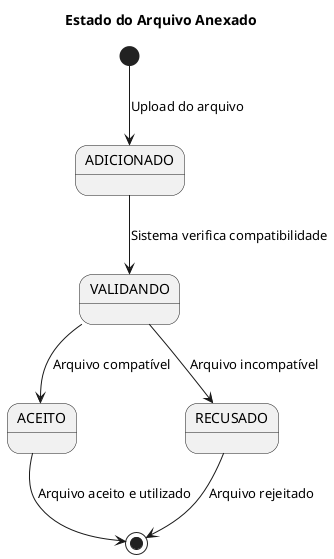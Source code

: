@startuml
title Estado do Arquivo Anexado

[*] --> ADICIONADO : Upload do arquivo

ADICIONADO --> VALIDANDO : Sistema verifica compatibilidade
VALIDANDO --> ACEITO : Arquivo compatível
VALIDANDO --> RECUSADO : Arquivo incompatível

ACEITO --> [*] : Arquivo aceito e utilizado
RECUSADO --> [*] : Arquivo rejeitado

@enduml
